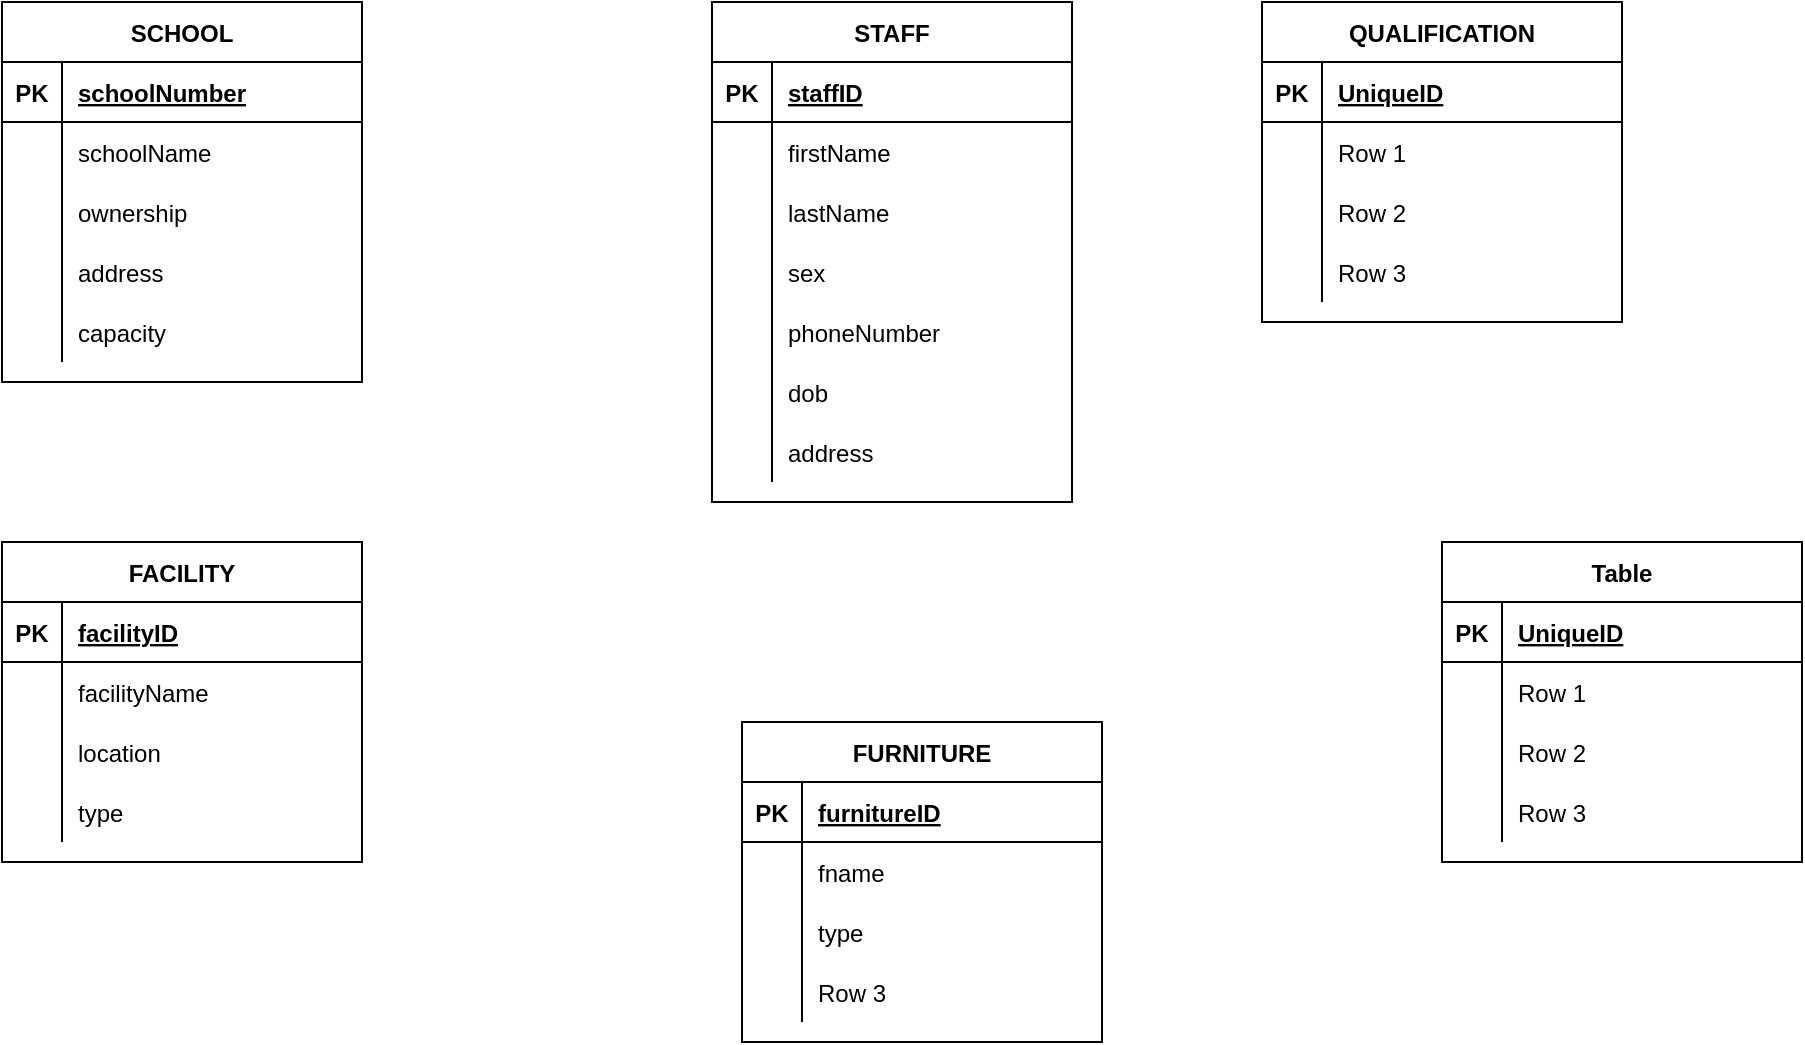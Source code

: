 <mxfile version="13.7.2" type="github"><diagram id="CZ67qJ3LyetY8mjG08KR" name="Page-1"><mxGraphModel dx="1422" dy="804" grid="1" gridSize="10" guides="1" tooltips="1" connect="1" arrows="1" fold="1" page="1" pageScale="1" pageWidth="850" pageHeight="1100" math="0" shadow="0"><root><mxCell id="0"/><mxCell id="1" parent="0"/><mxCell id="pdC3hBtsVBHYmdxpBy79-1" value="SCHOOL" style="shape=table;startSize=30;container=1;collapsible=1;childLayout=tableLayout;fixedRows=1;rowLines=0;fontStyle=1;align=center;resizeLast=1;" vertex="1" parent="1"><mxGeometry x="70" y="90" width="180" height="190" as="geometry"/></mxCell><mxCell id="pdC3hBtsVBHYmdxpBy79-2" value="" style="shape=partialRectangle;collapsible=0;dropTarget=0;pointerEvents=0;fillColor=none;top=0;left=0;bottom=1;right=0;points=[[0,0.5],[1,0.5]];portConstraint=eastwest;" vertex="1" parent="pdC3hBtsVBHYmdxpBy79-1"><mxGeometry y="30" width="180" height="30" as="geometry"/></mxCell><mxCell id="pdC3hBtsVBHYmdxpBy79-3" value="PK" style="shape=partialRectangle;connectable=0;fillColor=none;top=0;left=0;bottom=0;right=0;fontStyle=1;overflow=hidden;" vertex="1" parent="pdC3hBtsVBHYmdxpBy79-2"><mxGeometry width="30" height="30" as="geometry"/></mxCell><mxCell id="pdC3hBtsVBHYmdxpBy79-4" value="schoolNumber" style="shape=partialRectangle;connectable=0;fillColor=none;top=0;left=0;bottom=0;right=0;align=left;spacingLeft=6;fontStyle=5;overflow=hidden;" vertex="1" parent="pdC3hBtsVBHYmdxpBy79-2"><mxGeometry x="30" width="150" height="30" as="geometry"/></mxCell><mxCell id="pdC3hBtsVBHYmdxpBy79-5" value="" style="shape=partialRectangle;collapsible=0;dropTarget=0;pointerEvents=0;fillColor=none;top=0;left=0;bottom=0;right=0;points=[[0,0.5],[1,0.5]];portConstraint=eastwest;" vertex="1" parent="pdC3hBtsVBHYmdxpBy79-1"><mxGeometry y="60" width="180" height="30" as="geometry"/></mxCell><mxCell id="pdC3hBtsVBHYmdxpBy79-6" value="" style="shape=partialRectangle;connectable=0;fillColor=none;top=0;left=0;bottom=0;right=0;editable=1;overflow=hidden;" vertex="1" parent="pdC3hBtsVBHYmdxpBy79-5"><mxGeometry width="30" height="30" as="geometry"/></mxCell><mxCell id="pdC3hBtsVBHYmdxpBy79-7" value="schoolName" style="shape=partialRectangle;connectable=0;fillColor=none;top=0;left=0;bottom=0;right=0;align=left;spacingLeft=6;overflow=hidden;" vertex="1" parent="pdC3hBtsVBHYmdxpBy79-5"><mxGeometry x="30" width="150" height="30" as="geometry"/></mxCell><mxCell id="pdC3hBtsVBHYmdxpBy79-8" value="" style="shape=partialRectangle;collapsible=0;dropTarget=0;pointerEvents=0;fillColor=none;top=0;left=0;bottom=0;right=0;points=[[0,0.5],[1,0.5]];portConstraint=eastwest;" vertex="1" parent="pdC3hBtsVBHYmdxpBy79-1"><mxGeometry y="90" width="180" height="30" as="geometry"/></mxCell><mxCell id="pdC3hBtsVBHYmdxpBy79-9" value="" style="shape=partialRectangle;connectable=0;fillColor=none;top=0;left=0;bottom=0;right=0;editable=1;overflow=hidden;" vertex="1" parent="pdC3hBtsVBHYmdxpBy79-8"><mxGeometry width="30" height="30" as="geometry"/></mxCell><mxCell id="pdC3hBtsVBHYmdxpBy79-10" value="ownership" style="shape=partialRectangle;connectable=0;fillColor=none;top=0;left=0;bottom=0;right=0;align=left;spacingLeft=6;overflow=hidden;" vertex="1" parent="pdC3hBtsVBHYmdxpBy79-8"><mxGeometry x="30" width="150" height="30" as="geometry"/></mxCell><mxCell id="pdC3hBtsVBHYmdxpBy79-11" value="" style="shape=partialRectangle;collapsible=0;dropTarget=0;pointerEvents=0;fillColor=none;top=0;left=0;bottom=0;right=0;points=[[0,0.5],[1,0.5]];portConstraint=eastwest;" vertex="1" parent="pdC3hBtsVBHYmdxpBy79-1"><mxGeometry y="120" width="180" height="30" as="geometry"/></mxCell><mxCell id="pdC3hBtsVBHYmdxpBy79-12" value="" style="shape=partialRectangle;connectable=0;fillColor=none;top=0;left=0;bottom=0;right=0;editable=1;overflow=hidden;" vertex="1" parent="pdC3hBtsVBHYmdxpBy79-11"><mxGeometry width="30" height="30" as="geometry"/></mxCell><mxCell id="pdC3hBtsVBHYmdxpBy79-13" value="address" style="shape=partialRectangle;connectable=0;fillColor=none;top=0;left=0;bottom=0;right=0;align=left;spacingLeft=6;overflow=hidden;" vertex="1" parent="pdC3hBtsVBHYmdxpBy79-11"><mxGeometry x="30" width="150" height="30" as="geometry"/></mxCell><mxCell id="pdC3hBtsVBHYmdxpBy79-79" value="" style="shape=partialRectangle;collapsible=0;dropTarget=0;pointerEvents=0;fillColor=none;top=0;left=0;bottom=0;right=0;points=[[0,0.5],[1,0.5]];portConstraint=eastwest;" vertex="1" parent="pdC3hBtsVBHYmdxpBy79-1"><mxGeometry y="150" width="180" height="30" as="geometry"/></mxCell><mxCell id="pdC3hBtsVBHYmdxpBy79-80" value="" style="shape=partialRectangle;connectable=0;fillColor=none;top=0;left=0;bottom=0;right=0;editable=1;overflow=hidden;" vertex="1" parent="pdC3hBtsVBHYmdxpBy79-79"><mxGeometry width="30" height="30" as="geometry"/></mxCell><mxCell id="pdC3hBtsVBHYmdxpBy79-81" value="capacity" style="shape=partialRectangle;connectable=0;fillColor=none;top=0;left=0;bottom=0;right=0;align=left;spacingLeft=6;overflow=hidden;" vertex="1" parent="pdC3hBtsVBHYmdxpBy79-79"><mxGeometry x="30" width="150" height="30" as="geometry"/></mxCell><mxCell id="pdC3hBtsVBHYmdxpBy79-14" value="FACILITY" style="shape=table;startSize=30;container=1;collapsible=1;childLayout=tableLayout;fixedRows=1;rowLines=0;fontStyle=1;align=center;resizeLast=1;" vertex="1" parent="1"><mxGeometry x="70" y="360" width="180" height="160" as="geometry"/></mxCell><mxCell id="pdC3hBtsVBHYmdxpBy79-15" value="" style="shape=partialRectangle;collapsible=0;dropTarget=0;pointerEvents=0;fillColor=none;top=0;left=0;bottom=1;right=0;points=[[0,0.5],[1,0.5]];portConstraint=eastwest;" vertex="1" parent="pdC3hBtsVBHYmdxpBy79-14"><mxGeometry y="30" width="180" height="30" as="geometry"/></mxCell><mxCell id="pdC3hBtsVBHYmdxpBy79-16" value="PK" style="shape=partialRectangle;connectable=0;fillColor=none;top=0;left=0;bottom=0;right=0;fontStyle=1;overflow=hidden;" vertex="1" parent="pdC3hBtsVBHYmdxpBy79-15"><mxGeometry width="30" height="30" as="geometry"/></mxCell><mxCell id="pdC3hBtsVBHYmdxpBy79-17" value="facilityID" style="shape=partialRectangle;connectable=0;fillColor=none;top=0;left=0;bottom=0;right=0;align=left;spacingLeft=6;fontStyle=5;overflow=hidden;" vertex="1" parent="pdC3hBtsVBHYmdxpBy79-15"><mxGeometry x="30" width="150" height="30" as="geometry"/></mxCell><mxCell id="pdC3hBtsVBHYmdxpBy79-18" value="" style="shape=partialRectangle;collapsible=0;dropTarget=0;pointerEvents=0;fillColor=none;top=0;left=0;bottom=0;right=0;points=[[0,0.5],[1,0.5]];portConstraint=eastwest;" vertex="1" parent="pdC3hBtsVBHYmdxpBy79-14"><mxGeometry y="60" width="180" height="30" as="geometry"/></mxCell><mxCell id="pdC3hBtsVBHYmdxpBy79-19" value="" style="shape=partialRectangle;connectable=0;fillColor=none;top=0;left=0;bottom=0;right=0;editable=1;overflow=hidden;" vertex="1" parent="pdC3hBtsVBHYmdxpBy79-18"><mxGeometry width="30" height="30" as="geometry"/></mxCell><mxCell id="pdC3hBtsVBHYmdxpBy79-20" value="facilityName" style="shape=partialRectangle;connectable=0;fillColor=none;top=0;left=0;bottom=0;right=0;align=left;spacingLeft=6;overflow=hidden;" vertex="1" parent="pdC3hBtsVBHYmdxpBy79-18"><mxGeometry x="30" width="150" height="30" as="geometry"/></mxCell><mxCell id="pdC3hBtsVBHYmdxpBy79-21" value="" style="shape=partialRectangle;collapsible=0;dropTarget=0;pointerEvents=0;fillColor=none;top=0;left=0;bottom=0;right=0;points=[[0,0.5],[1,0.5]];portConstraint=eastwest;" vertex="1" parent="pdC3hBtsVBHYmdxpBy79-14"><mxGeometry y="90" width="180" height="30" as="geometry"/></mxCell><mxCell id="pdC3hBtsVBHYmdxpBy79-22" value="" style="shape=partialRectangle;connectable=0;fillColor=none;top=0;left=0;bottom=0;right=0;editable=1;overflow=hidden;" vertex="1" parent="pdC3hBtsVBHYmdxpBy79-21"><mxGeometry width="30" height="30" as="geometry"/></mxCell><mxCell id="pdC3hBtsVBHYmdxpBy79-23" value="location" style="shape=partialRectangle;connectable=0;fillColor=none;top=0;left=0;bottom=0;right=0;align=left;spacingLeft=6;overflow=hidden;" vertex="1" parent="pdC3hBtsVBHYmdxpBy79-21"><mxGeometry x="30" width="150" height="30" as="geometry"/></mxCell><mxCell id="pdC3hBtsVBHYmdxpBy79-24" value="" style="shape=partialRectangle;collapsible=0;dropTarget=0;pointerEvents=0;fillColor=none;top=0;left=0;bottom=0;right=0;points=[[0,0.5],[1,0.5]];portConstraint=eastwest;" vertex="1" parent="pdC3hBtsVBHYmdxpBy79-14"><mxGeometry y="120" width="180" height="30" as="geometry"/></mxCell><mxCell id="pdC3hBtsVBHYmdxpBy79-25" value="" style="shape=partialRectangle;connectable=0;fillColor=none;top=0;left=0;bottom=0;right=0;editable=1;overflow=hidden;" vertex="1" parent="pdC3hBtsVBHYmdxpBy79-24"><mxGeometry width="30" height="30" as="geometry"/></mxCell><mxCell id="pdC3hBtsVBHYmdxpBy79-26" value="type" style="shape=partialRectangle;connectable=0;fillColor=none;top=0;left=0;bottom=0;right=0;align=left;spacingLeft=6;overflow=hidden;" vertex="1" parent="pdC3hBtsVBHYmdxpBy79-24"><mxGeometry x="30" width="150" height="30" as="geometry"/></mxCell><mxCell id="pdC3hBtsVBHYmdxpBy79-27" value="STAFF" style="shape=table;startSize=30;container=1;collapsible=1;childLayout=tableLayout;fixedRows=1;rowLines=0;fontStyle=1;align=center;resizeLast=1;" vertex="1" parent="1"><mxGeometry x="425" y="90" width="180" height="250" as="geometry"/></mxCell><mxCell id="pdC3hBtsVBHYmdxpBy79-28" value="" style="shape=partialRectangle;collapsible=0;dropTarget=0;pointerEvents=0;fillColor=none;top=0;left=0;bottom=1;right=0;points=[[0,0.5],[1,0.5]];portConstraint=eastwest;" vertex="1" parent="pdC3hBtsVBHYmdxpBy79-27"><mxGeometry y="30" width="180" height="30" as="geometry"/></mxCell><mxCell id="pdC3hBtsVBHYmdxpBy79-29" value="PK" style="shape=partialRectangle;connectable=0;fillColor=none;top=0;left=0;bottom=0;right=0;fontStyle=1;overflow=hidden;" vertex="1" parent="pdC3hBtsVBHYmdxpBy79-28"><mxGeometry width="30" height="30" as="geometry"/></mxCell><mxCell id="pdC3hBtsVBHYmdxpBy79-30" value="staffID" style="shape=partialRectangle;connectable=0;fillColor=none;top=0;left=0;bottom=0;right=0;align=left;spacingLeft=6;fontStyle=5;overflow=hidden;" vertex="1" parent="pdC3hBtsVBHYmdxpBy79-28"><mxGeometry x="30" width="150" height="30" as="geometry"/></mxCell><mxCell id="pdC3hBtsVBHYmdxpBy79-31" value="" style="shape=partialRectangle;collapsible=0;dropTarget=0;pointerEvents=0;fillColor=none;top=0;left=0;bottom=0;right=0;points=[[0,0.5],[1,0.5]];portConstraint=eastwest;" vertex="1" parent="pdC3hBtsVBHYmdxpBy79-27"><mxGeometry y="60" width="180" height="30" as="geometry"/></mxCell><mxCell id="pdC3hBtsVBHYmdxpBy79-32" value="" style="shape=partialRectangle;connectable=0;fillColor=none;top=0;left=0;bottom=0;right=0;editable=1;overflow=hidden;" vertex="1" parent="pdC3hBtsVBHYmdxpBy79-31"><mxGeometry width="30" height="30" as="geometry"/></mxCell><mxCell id="pdC3hBtsVBHYmdxpBy79-33" value="firstName" style="shape=partialRectangle;connectable=0;fillColor=none;top=0;left=0;bottom=0;right=0;align=left;spacingLeft=6;overflow=hidden;" vertex="1" parent="pdC3hBtsVBHYmdxpBy79-31"><mxGeometry x="30" width="150" height="30" as="geometry"/></mxCell><mxCell id="pdC3hBtsVBHYmdxpBy79-34" value="" style="shape=partialRectangle;collapsible=0;dropTarget=0;pointerEvents=0;fillColor=none;top=0;left=0;bottom=0;right=0;points=[[0,0.5],[1,0.5]];portConstraint=eastwest;" vertex="1" parent="pdC3hBtsVBHYmdxpBy79-27"><mxGeometry y="90" width="180" height="30" as="geometry"/></mxCell><mxCell id="pdC3hBtsVBHYmdxpBy79-35" value="" style="shape=partialRectangle;connectable=0;fillColor=none;top=0;left=0;bottom=0;right=0;editable=1;overflow=hidden;" vertex="1" parent="pdC3hBtsVBHYmdxpBy79-34"><mxGeometry width="30" height="30" as="geometry"/></mxCell><mxCell id="pdC3hBtsVBHYmdxpBy79-36" value="lastName" style="shape=partialRectangle;connectable=0;fillColor=none;top=0;left=0;bottom=0;right=0;align=left;spacingLeft=6;overflow=hidden;" vertex="1" parent="pdC3hBtsVBHYmdxpBy79-34"><mxGeometry x="30" width="150" height="30" as="geometry"/></mxCell><mxCell id="pdC3hBtsVBHYmdxpBy79-37" value="" style="shape=partialRectangle;collapsible=0;dropTarget=0;pointerEvents=0;fillColor=none;top=0;left=0;bottom=0;right=0;points=[[0,0.5],[1,0.5]];portConstraint=eastwest;" vertex="1" parent="pdC3hBtsVBHYmdxpBy79-27"><mxGeometry y="120" width="180" height="30" as="geometry"/></mxCell><mxCell id="pdC3hBtsVBHYmdxpBy79-38" value="" style="shape=partialRectangle;connectable=0;fillColor=none;top=0;left=0;bottom=0;right=0;editable=1;overflow=hidden;" vertex="1" parent="pdC3hBtsVBHYmdxpBy79-37"><mxGeometry width="30" height="30" as="geometry"/></mxCell><mxCell id="pdC3hBtsVBHYmdxpBy79-39" value="sex" style="shape=partialRectangle;connectable=0;fillColor=none;top=0;left=0;bottom=0;right=0;align=left;spacingLeft=6;overflow=hidden;" vertex="1" parent="pdC3hBtsVBHYmdxpBy79-37"><mxGeometry x="30" width="150" height="30" as="geometry"/></mxCell><mxCell id="pdC3hBtsVBHYmdxpBy79-82" value="" style="shape=partialRectangle;collapsible=0;dropTarget=0;pointerEvents=0;fillColor=none;top=0;left=0;bottom=0;right=0;points=[[0,0.5],[1,0.5]];portConstraint=eastwest;" vertex="1" parent="pdC3hBtsVBHYmdxpBy79-27"><mxGeometry y="150" width="180" height="30" as="geometry"/></mxCell><mxCell id="pdC3hBtsVBHYmdxpBy79-83" value="" style="shape=partialRectangle;connectable=0;fillColor=none;top=0;left=0;bottom=0;right=0;editable=1;overflow=hidden;" vertex="1" parent="pdC3hBtsVBHYmdxpBy79-82"><mxGeometry width="30" height="30" as="geometry"/></mxCell><mxCell id="pdC3hBtsVBHYmdxpBy79-84" value="phoneNumber" style="shape=partialRectangle;connectable=0;fillColor=none;top=0;left=0;bottom=0;right=0;align=left;spacingLeft=6;overflow=hidden;" vertex="1" parent="pdC3hBtsVBHYmdxpBy79-82"><mxGeometry x="30" width="150" height="30" as="geometry"/></mxCell><mxCell id="pdC3hBtsVBHYmdxpBy79-85" value="" style="shape=partialRectangle;collapsible=0;dropTarget=0;pointerEvents=0;fillColor=none;top=0;left=0;bottom=0;right=0;points=[[0,0.5],[1,0.5]];portConstraint=eastwest;" vertex="1" parent="pdC3hBtsVBHYmdxpBy79-27"><mxGeometry y="180" width="180" height="30" as="geometry"/></mxCell><mxCell id="pdC3hBtsVBHYmdxpBy79-86" value="" style="shape=partialRectangle;connectable=0;fillColor=none;top=0;left=0;bottom=0;right=0;editable=1;overflow=hidden;" vertex="1" parent="pdC3hBtsVBHYmdxpBy79-85"><mxGeometry width="30" height="30" as="geometry"/></mxCell><mxCell id="pdC3hBtsVBHYmdxpBy79-87" value="dob" style="shape=partialRectangle;connectable=0;fillColor=none;top=0;left=0;bottom=0;right=0;align=left;spacingLeft=6;overflow=hidden;" vertex="1" parent="pdC3hBtsVBHYmdxpBy79-85"><mxGeometry x="30" width="150" height="30" as="geometry"/></mxCell><mxCell id="pdC3hBtsVBHYmdxpBy79-88" value="" style="shape=partialRectangle;collapsible=0;dropTarget=0;pointerEvents=0;fillColor=none;top=0;left=0;bottom=0;right=0;points=[[0,0.5],[1,0.5]];portConstraint=eastwest;" vertex="1" parent="pdC3hBtsVBHYmdxpBy79-27"><mxGeometry y="210" width="180" height="30" as="geometry"/></mxCell><mxCell id="pdC3hBtsVBHYmdxpBy79-89" value="" style="shape=partialRectangle;connectable=0;fillColor=none;top=0;left=0;bottom=0;right=0;editable=1;overflow=hidden;" vertex="1" parent="pdC3hBtsVBHYmdxpBy79-88"><mxGeometry width="30" height="30" as="geometry"/></mxCell><mxCell id="pdC3hBtsVBHYmdxpBy79-90" value="address" style="shape=partialRectangle;connectable=0;fillColor=none;top=0;left=0;bottom=0;right=0;align=left;spacingLeft=6;overflow=hidden;" vertex="1" parent="pdC3hBtsVBHYmdxpBy79-88"><mxGeometry x="30" width="150" height="30" as="geometry"/></mxCell><mxCell id="pdC3hBtsVBHYmdxpBy79-40" value="QUALIFICATION" style="shape=table;startSize=30;container=1;collapsible=1;childLayout=tableLayout;fixedRows=1;rowLines=0;fontStyle=1;align=center;resizeLast=1;" vertex="1" parent="1"><mxGeometry x="700" y="90" width="180" height="160" as="geometry"/></mxCell><mxCell id="pdC3hBtsVBHYmdxpBy79-41" value="" style="shape=partialRectangle;collapsible=0;dropTarget=0;pointerEvents=0;fillColor=none;top=0;left=0;bottom=1;right=0;points=[[0,0.5],[1,0.5]];portConstraint=eastwest;" vertex="1" parent="pdC3hBtsVBHYmdxpBy79-40"><mxGeometry y="30" width="180" height="30" as="geometry"/></mxCell><mxCell id="pdC3hBtsVBHYmdxpBy79-42" value="PK" style="shape=partialRectangle;connectable=0;fillColor=none;top=0;left=0;bottom=0;right=0;fontStyle=1;overflow=hidden;" vertex="1" parent="pdC3hBtsVBHYmdxpBy79-41"><mxGeometry width="30" height="30" as="geometry"/></mxCell><mxCell id="pdC3hBtsVBHYmdxpBy79-43" value="UniqueID" style="shape=partialRectangle;connectable=0;fillColor=none;top=0;left=0;bottom=0;right=0;align=left;spacingLeft=6;fontStyle=5;overflow=hidden;" vertex="1" parent="pdC3hBtsVBHYmdxpBy79-41"><mxGeometry x="30" width="150" height="30" as="geometry"/></mxCell><mxCell id="pdC3hBtsVBHYmdxpBy79-44" value="" style="shape=partialRectangle;collapsible=0;dropTarget=0;pointerEvents=0;fillColor=none;top=0;left=0;bottom=0;right=0;points=[[0,0.5],[1,0.5]];portConstraint=eastwest;" vertex="1" parent="pdC3hBtsVBHYmdxpBy79-40"><mxGeometry y="60" width="180" height="30" as="geometry"/></mxCell><mxCell id="pdC3hBtsVBHYmdxpBy79-45" value="" style="shape=partialRectangle;connectable=0;fillColor=none;top=0;left=0;bottom=0;right=0;editable=1;overflow=hidden;" vertex="1" parent="pdC3hBtsVBHYmdxpBy79-44"><mxGeometry width="30" height="30" as="geometry"/></mxCell><mxCell id="pdC3hBtsVBHYmdxpBy79-46" value="Row 1" style="shape=partialRectangle;connectable=0;fillColor=none;top=0;left=0;bottom=0;right=0;align=left;spacingLeft=6;overflow=hidden;" vertex="1" parent="pdC3hBtsVBHYmdxpBy79-44"><mxGeometry x="30" width="150" height="30" as="geometry"/></mxCell><mxCell id="pdC3hBtsVBHYmdxpBy79-47" value="" style="shape=partialRectangle;collapsible=0;dropTarget=0;pointerEvents=0;fillColor=none;top=0;left=0;bottom=0;right=0;points=[[0,0.5],[1,0.5]];portConstraint=eastwest;" vertex="1" parent="pdC3hBtsVBHYmdxpBy79-40"><mxGeometry y="90" width="180" height="30" as="geometry"/></mxCell><mxCell id="pdC3hBtsVBHYmdxpBy79-48" value="" style="shape=partialRectangle;connectable=0;fillColor=none;top=0;left=0;bottom=0;right=0;editable=1;overflow=hidden;" vertex="1" parent="pdC3hBtsVBHYmdxpBy79-47"><mxGeometry width="30" height="30" as="geometry"/></mxCell><mxCell id="pdC3hBtsVBHYmdxpBy79-49" value="Row 2" style="shape=partialRectangle;connectable=0;fillColor=none;top=0;left=0;bottom=0;right=0;align=left;spacingLeft=6;overflow=hidden;" vertex="1" parent="pdC3hBtsVBHYmdxpBy79-47"><mxGeometry x="30" width="150" height="30" as="geometry"/></mxCell><mxCell id="pdC3hBtsVBHYmdxpBy79-50" value="" style="shape=partialRectangle;collapsible=0;dropTarget=0;pointerEvents=0;fillColor=none;top=0;left=0;bottom=0;right=0;points=[[0,0.5],[1,0.5]];portConstraint=eastwest;" vertex="1" parent="pdC3hBtsVBHYmdxpBy79-40"><mxGeometry y="120" width="180" height="30" as="geometry"/></mxCell><mxCell id="pdC3hBtsVBHYmdxpBy79-51" value="" style="shape=partialRectangle;connectable=0;fillColor=none;top=0;left=0;bottom=0;right=0;editable=1;overflow=hidden;" vertex="1" parent="pdC3hBtsVBHYmdxpBy79-50"><mxGeometry width="30" height="30" as="geometry"/></mxCell><mxCell id="pdC3hBtsVBHYmdxpBy79-52" value="Row 3" style="shape=partialRectangle;connectable=0;fillColor=none;top=0;left=0;bottom=0;right=0;align=left;spacingLeft=6;overflow=hidden;" vertex="1" parent="pdC3hBtsVBHYmdxpBy79-50"><mxGeometry x="30" width="150" height="30" as="geometry"/></mxCell><mxCell id="pdC3hBtsVBHYmdxpBy79-53" value="Table" style="shape=table;startSize=30;container=1;collapsible=1;childLayout=tableLayout;fixedRows=1;rowLines=0;fontStyle=1;align=center;resizeLast=1;" vertex="1" parent="1"><mxGeometry x="790" y="360" width="180" height="160" as="geometry"/></mxCell><mxCell id="pdC3hBtsVBHYmdxpBy79-54" value="" style="shape=partialRectangle;collapsible=0;dropTarget=0;pointerEvents=0;fillColor=none;top=0;left=0;bottom=1;right=0;points=[[0,0.5],[1,0.5]];portConstraint=eastwest;" vertex="1" parent="pdC3hBtsVBHYmdxpBy79-53"><mxGeometry y="30" width="180" height="30" as="geometry"/></mxCell><mxCell id="pdC3hBtsVBHYmdxpBy79-55" value="PK" style="shape=partialRectangle;connectable=0;fillColor=none;top=0;left=0;bottom=0;right=0;fontStyle=1;overflow=hidden;" vertex="1" parent="pdC3hBtsVBHYmdxpBy79-54"><mxGeometry width="30" height="30" as="geometry"/></mxCell><mxCell id="pdC3hBtsVBHYmdxpBy79-56" value="UniqueID" style="shape=partialRectangle;connectable=0;fillColor=none;top=0;left=0;bottom=0;right=0;align=left;spacingLeft=6;fontStyle=5;overflow=hidden;" vertex="1" parent="pdC3hBtsVBHYmdxpBy79-54"><mxGeometry x="30" width="150" height="30" as="geometry"/></mxCell><mxCell id="pdC3hBtsVBHYmdxpBy79-57" value="" style="shape=partialRectangle;collapsible=0;dropTarget=0;pointerEvents=0;fillColor=none;top=0;left=0;bottom=0;right=0;points=[[0,0.5],[1,0.5]];portConstraint=eastwest;" vertex="1" parent="pdC3hBtsVBHYmdxpBy79-53"><mxGeometry y="60" width="180" height="30" as="geometry"/></mxCell><mxCell id="pdC3hBtsVBHYmdxpBy79-58" value="" style="shape=partialRectangle;connectable=0;fillColor=none;top=0;left=0;bottom=0;right=0;editable=1;overflow=hidden;" vertex="1" parent="pdC3hBtsVBHYmdxpBy79-57"><mxGeometry width="30" height="30" as="geometry"/></mxCell><mxCell id="pdC3hBtsVBHYmdxpBy79-59" value="Row 1" style="shape=partialRectangle;connectable=0;fillColor=none;top=0;left=0;bottom=0;right=0;align=left;spacingLeft=6;overflow=hidden;" vertex="1" parent="pdC3hBtsVBHYmdxpBy79-57"><mxGeometry x="30" width="150" height="30" as="geometry"/></mxCell><mxCell id="pdC3hBtsVBHYmdxpBy79-60" value="" style="shape=partialRectangle;collapsible=0;dropTarget=0;pointerEvents=0;fillColor=none;top=0;left=0;bottom=0;right=0;points=[[0,0.5],[1,0.5]];portConstraint=eastwest;" vertex="1" parent="pdC3hBtsVBHYmdxpBy79-53"><mxGeometry y="90" width="180" height="30" as="geometry"/></mxCell><mxCell id="pdC3hBtsVBHYmdxpBy79-61" value="" style="shape=partialRectangle;connectable=0;fillColor=none;top=0;left=0;bottom=0;right=0;editable=1;overflow=hidden;" vertex="1" parent="pdC3hBtsVBHYmdxpBy79-60"><mxGeometry width="30" height="30" as="geometry"/></mxCell><mxCell id="pdC3hBtsVBHYmdxpBy79-62" value="Row 2" style="shape=partialRectangle;connectable=0;fillColor=none;top=0;left=0;bottom=0;right=0;align=left;spacingLeft=6;overflow=hidden;" vertex="1" parent="pdC3hBtsVBHYmdxpBy79-60"><mxGeometry x="30" width="150" height="30" as="geometry"/></mxCell><mxCell id="pdC3hBtsVBHYmdxpBy79-63" value="" style="shape=partialRectangle;collapsible=0;dropTarget=0;pointerEvents=0;fillColor=none;top=0;left=0;bottom=0;right=0;points=[[0,0.5],[1,0.5]];portConstraint=eastwest;" vertex="1" parent="pdC3hBtsVBHYmdxpBy79-53"><mxGeometry y="120" width="180" height="30" as="geometry"/></mxCell><mxCell id="pdC3hBtsVBHYmdxpBy79-64" value="" style="shape=partialRectangle;connectable=0;fillColor=none;top=0;left=0;bottom=0;right=0;editable=1;overflow=hidden;" vertex="1" parent="pdC3hBtsVBHYmdxpBy79-63"><mxGeometry width="30" height="30" as="geometry"/></mxCell><mxCell id="pdC3hBtsVBHYmdxpBy79-65" value="Row 3" style="shape=partialRectangle;connectable=0;fillColor=none;top=0;left=0;bottom=0;right=0;align=left;spacingLeft=6;overflow=hidden;" vertex="1" parent="pdC3hBtsVBHYmdxpBy79-63"><mxGeometry x="30" width="150" height="30" as="geometry"/></mxCell><mxCell id="pdC3hBtsVBHYmdxpBy79-66" value="FURNITURE" style="shape=table;startSize=30;container=1;collapsible=1;childLayout=tableLayout;fixedRows=1;rowLines=0;fontStyle=1;align=center;resizeLast=1;" vertex="1" parent="1"><mxGeometry x="440" y="450" width="180" height="160" as="geometry"/></mxCell><mxCell id="pdC3hBtsVBHYmdxpBy79-67" value="" style="shape=partialRectangle;collapsible=0;dropTarget=0;pointerEvents=0;fillColor=none;top=0;left=0;bottom=1;right=0;points=[[0,0.5],[1,0.5]];portConstraint=eastwest;" vertex="1" parent="pdC3hBtsVBHYmdxpBy79-66"><mxGeometry y="30" width="180" height="30" as="geometry"/></mxCell><mxCell id="pdC3hBtsVBHYmdxpBy79-68" value="PK" style="shape=partialRectangle;connectable=0;fillColor=none;top=0;left=0;bottom=0;right=0;fontStyle=1;overflow=hidden;" vertex="1" parent="pdC3hBtsVBHYmdxpBy79-67"><mxGeometry width="30" height="30" as="geometry"/></mxCell><mxCell id="pdC3hBtsVBHYmdxpBy79-69" value="furnitureID" style="shape=partialRectangle;connectable=0;fillColor=none;top=0;left=0;bottom=0;right=0;align=left;spacingLeft=6;fontStyle=5;overflow=hidden;" vertex="1" parent="pdC3hBtsVBHYmdxpBy79-67"><mxGeometry x="30" width="150" height="30" as="geometry"/></mxCell><mxCell id="pdC3hBtsVBHYmdxpBy79-70" value="" style="shape=partialRectangle;collapsible=0;dropTarget=0;pointerEvents=0;fillColor=none;top=0;left=0;bottom=0;right=0;points=[[0,0.5],[1,0.5]];portConstraint=eastwest;" vertex="1" parent="pdC3hBtsVBHYmdxpBy79-66"><mxGeometry y="60" width="180" height="30" as="geometry"/></mxCell><mxCell id="pdC3hBtsVBHYmdxpBy79-71" value="" style="shape=partialRectangle;connectable=0;fillColor=none;top=0;left=0;bottom=0;right=0;editable=1;overflow=hidden;" vertex="1" parent="pdC3hBtsVBHYmdxpBy79-70"><mxGeometry width="30" height="30" as="geometry"/></mxCell><mxCell id="pdC3hBtsVBHYmdxpBy79-72" value="fname" style="shape=partialRectangle;connectable=0;fillColor=none;top=0;left=0;bottom=0;right=0;align=left;spacingLeft=6;overflow=hidden;" vertex="1" parent="pdC3hBtsVBHYmdxpBy79-70"><mxGeometry x="30" width="150" height="30" as="geometry"/></mxCell><mxCell id="pdC3hBtsVBHYmdxpBy79-73" value="" style="shape=partialRectangle;collapsible=0;dropTarget=0;pointerEvents=0;fillColor=none;top=0;left=0;bottom=0;right=0;points=[[0,0.5],[1,0.5]];portConstraint=eastwest;" vertex="1" parent="pdC3hBtsVBHYmdxpBy79-66"><mxGeometry y="90" width="180" height="30" as="geometry"/></mxCell><mxCell id="pdC3hBtsVBHYmdxpBy79-74" value="" style="shape=partialRectangle;connectable=0;fillColor=none;top=0;left=0;bottom=0;right=0;editable=1;overflow=hidden;" vertex="1" parent="pdC3hBtsVBHYmdxpBy79-73"><mxGeometry width="30" height="30" as="geometry"/></mxCell><mxCell id="pdC3hBtsVBHYmdxpBy79-75" value="type" style="shape=partialRectangle;connectable=0;fillColor=none;top=0;left=0;bottom=0;right=0;align=left;spacingLeft=6;overflow=hidden;" vertex="1" parent="pdC3hBtsVBHYmdxpBy79-73"><mxGeometry x="30" width="150" height="30" as="geometry"/></mxCell><mxCell id="pdC3hBtsVBHYmdxpBy79-76" value="" style="shape=partialRectangle;collapsible=0;dropTarget=0;pointerEvents=0;fillColor=none;top=0;left=0;bottom=0;right=0;points=[[0,0.5],[1,0.5]];portConstraint=eastwest;" vertex="1" parent="pdC3hBtsVBHYmdxpBy79-66"><mxGeometry y="120" width="180" height="30" as="geometry"/></mxCell><mxCell id="pdC3hBtsVBHYmdxpBy79-77" value="" style="shape=partialRectangle;connectable=0;fillColor=none;top=0;left=0;bottom=0;right=0;editable=1;overflow=hidden;" vertex="1" parent="pdC3hBtsVBHYmdxpBy79-76"><mxGeometry width="30" height="30" as="geometry"/></mxCell><mxCell id="pdC3hBtsVBHYmdxpBy79-78" value="Row 3" style="shape=partialRectangle;connectable=0;fillColor=none;top=0;left=0;bottom=0;right=0;align=left;spacingLeft=6;overflow=hidden;" vertex="1" parent="pdC3hBtsVBHYmdxpBy79-76"><mxGeometry x="30" width="150" height="30" as="geometry"/></mxCell></root></mxGraphModel></diagram></mxfile>